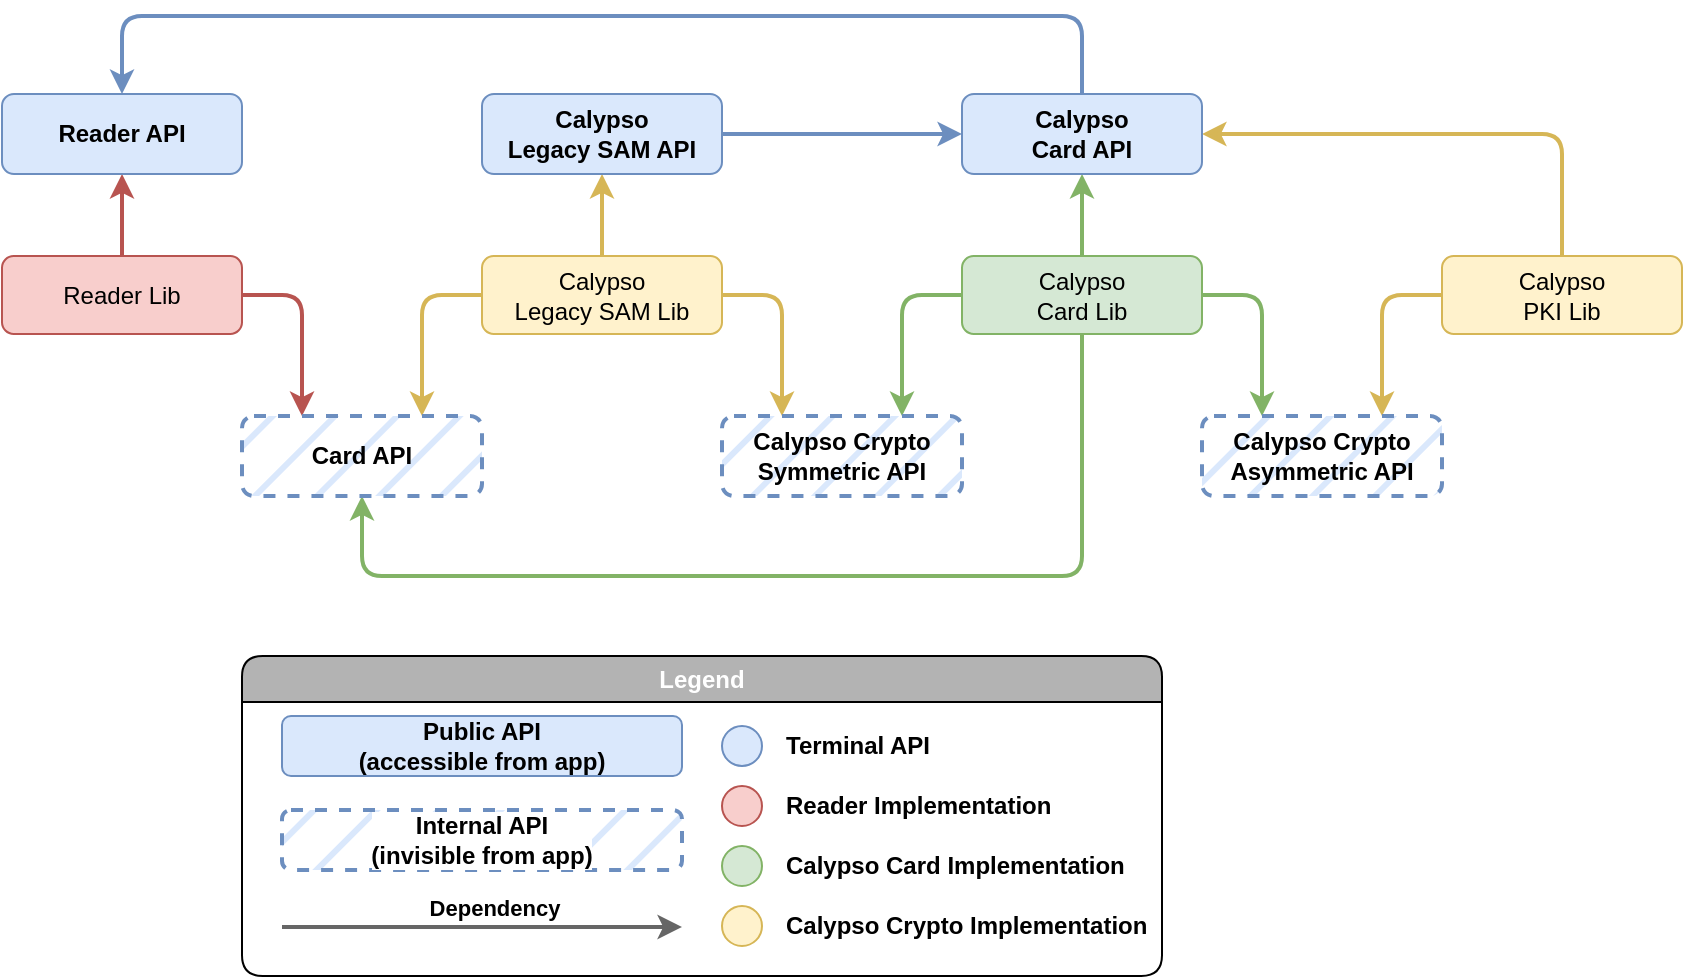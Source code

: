 <mxfile version="20.7.4" type="device"><diagram name="Page-1" id="Omj0vknhSG71udcdbrKI"><mxGraphModel dx="1038" dy="608" grid="1" gridSize="10" guides="1" tooltips="1" connect="1" arrows="1" fold="1" page="1" pageScale="1" pageWidth="827" pageHeight="1169" math="0" shadow="0"><root><mxCell id="TUVNr2GFYtyhHTvrbZxK-0"/><mxCell id="TUVNr2GFYtyhHTvrbZxK-1" parent="TUVNr2GFYtyhHTvrbZxK-0"/><mxCell id="TUVNr2GFYtyhHTvrbZxK-19" style="edgeStyle=orthogonalEdgeStyle;orthogonalLoop=1;jettySize=auto;html=1;entryX=0.25;entryY=0;entryDx=0;entryDy=0;fillColor=#f8cecc;strokeColor=#b85450;strokeWidth=2;exitX=1;exitY=0.5;exitDx=0;exitDy=0;" parent="TUVNr2GFYtyhHTvrbZxK-1" source="TUVNr2GFYtyhHTvrbZxK-15" target="TUVNr2GFYtyhHTvrbZxK-11" edge="1"><mxGeometry relative="1" as="geometry"/></mxCell><mxCell id="TUVNr2GFYtyhHTvrbZxK-20" style="edgeStyle=orthogonalEdgeStyle;orthogonalLoop=1;jettySize=auto;html=1;entryX=0.5;entryY=1;entryDx=0;entryDy=0;exitX=0.5;exitY=1;exitDx=0;exitDy=0;fillColor=#d5e8d4;strokeColor=#82b366;strokeWidth=2;" parent="TUVNr2GFYtyhHTvrbZxK-1" source="TUVNr2GFYtyhHTvrbZxK-16" target="TUVNr2GFYtyhHTvrbZxK-11" edge="1"><mxGeometry relative="1" as="geometry"><Array as="points"><mxPoint x="540" y="440"/><mxPoint x="180" y="440"/></Array></mxGeometry></mxCell><mxCell id="TUVNr2GFYtyhHTvrbZxK-21" style="edgeStyle=orthogonalEdgeStyle;rounded=0;orthogonalLoop=1;jettySize=auto;html=1;entryX=0.5;entryY=1;entryDx=0;entryDy=0;exitX=0.5;exitY=0;exitDx=0;exitDy=0;fillColor=#f8cecc;strokeColor=#b85450;strokeWidth=2;" parent="TUVNr2GFYtyhHTvrbZxK-1" source="TUVNr2GFYtyhHTvrbZxK-15" target="TUVNr2GFYtyhHTvrbZxK-3" edge="1"><mxGeometry relative="1" as="geometry"/></mxCell><mxCell id="TUVNr2GFYtyhHTvrbZxK-22" style="edgeStyle=orthogonalEdgeStyle;rounded=1;orthogonalLoop=1;jettySize=auto;html=1;entryX=0.5;entryY=1;entryDx=0;entryDy=0;fillColor=#d5e8d4;strokeColor=#82b366;strokeWidth=2;" parent="TUVNr2GFYtyhHTvrbZxK-1" source="TUVNr2GFYtyhHTvrbZxK-16" target="TUVNr2GFYtyhHTvrbZxK-7" edge="1"><mxGeometry relative="1" as="geometry"/></mxCell><mxCell id="TUVNr2GFYtyhHTvrbZxK-23" style="edgeStyle=orthogonalEdgeStyle;rounded=1;orthogonalLoop=1;jettySize=auto;html=1;entryX=0.5;entryY=1;entryDx=0;entryDy=0;fillColor=#fff2cc;strokeColor=#d6b656;strokeWidth=2;exitX=0.5;exitY=0;exitDx=0;exitDy=0;" parent="TUVNr2GFYtyhHTvrbZxK-1" source="TUVNr2GFYtyhHTvrbZxK-17" target="TUVNr2GFYtyhHTvrbZxK-5" edge="1"><mxGeometry relative="1" as="geometry"><mxPoint x="57" y="271" as="sourcePoint"/><mxPoint x="-26" y="190" as="targetPoint"/></mxGeometry></mxCell><mxCell id="TUVNr2GFYtyhHTvrbZxK-24" style="edgeStyle=orthogonalEdgeStyle;rounded=1;orthogonalLoop=1;jettySize=auto;html=1;entryX=0.25;entryY=0;entryDx=0;entryDy=0;fillColor=#fff2cc;strokeColor=#d6b656;strokeWidth=2;exitX=1;exitY=0.5;exitDx=0;exitDy=0;" parent="TUVNr2GFYtyhHTvrbZxK-1" source="TUVNr2GFYtyhHTvrbZxK-17" target="TUVNr2GFYtyhHTvrbZxK-13" edge="1"><mxGeometry relative="1" as="geometry"><mxPoint x="221" y="271" as="sourcePoint"/><mxPoint x="137" y="190" as="targetPoint"/></mxGeometry></mxCell><mxCell id="TUVNr2GFYtyhHTvrbZxK-25" style="edgeStyle=orthogonalEdgeStyle;orthogonalLoop=1;jettySize=auto;html=1;entryX=0.75;entryY=0;entryDx=0;entryDy=0;exitX=0;exitY=0.5;exitDx=0;exitDy=0;fillColor=#d5e8d4;strokeColor=#82b366;strokeWidth=2;" parent="TUVNr2GFYtyhHTvrbZxK-1" source="TUVNr2GFYtyhHTvrbZxK-16" target="TUVNr2GFYtyhHTvrbZxK-13" edge="1"><mxGeometry relative="1" as="geometry"><mxPoint x="3" y="331" as="sourcePoint"/><mxPoint x="490" y="380" as="targetPoint"/></mxGeometry></mxCell><mxCell id="TUVNr2GFYtyhHTvrbZxK-26" style="edgeStyle=orthogonalEdgeStyle;rounded=1;orthogonalLoop=1;jettySize=auto;html=1;entryX=1;entryY=0.5;entryDx=0;entryDy=0;fillColor=#fff2cc;strokeColor=#d6b656;strokeWidth=2;exitX=0.5;exitY=0;exitDx=0;exitDy=0;" parent="TUVNr2GFYtyhHTvrbZxK-1" source="TUVNr2GFYtyhHTvrbZxK-18" target="TUVNr2GFYtyhHTvrbZxK-7" edge="1"><mxGeometry relative="1" as="geometry"><mxPoint x="381" y="271" as="sourcePoint"/><mxPoint x="780" y="239" as="targetPoint"/></mxGeometry></mxCell><mxCell id="TUVNr2GFYtyhHTvrbZxK-27" style="edgeStyle=orthogonalEdgeStyle;rounded=1;orthogonalLoop=1;jettySize=auto;html=1;entryX=0.75;entryY=0;entryDx=0;entryDy=0;fillColor=#fff2cc;strokeColor=#d6b656;strokeWidth=2;exitX=0;exitY=0.5;exitDx=0;exitDy=0;" parent="TUVNr2GFYtyhHTvrbZxK-1" source="TUVNr2GFYtyhHTvrbZxK-18" target="TUVNr2GFYtyhHTvrbZxK-12" edge="1"><mxGeometry relative="1" as="geometry"><mxPoint x="381" y="331" as="sourcePoint"/><mxPoint x="750" y="380" as="targetPoint"/></mxGeometry></mxCell><mxCell id="TUVNr2GFYtyhHTvrbZxK-28" style="edgeStyle=orthogonalEdgeStyle;orthogonalLoop=1;jettySize=auto;html=1;entryX=0.25;entryY=0;entryDx=0;entryDy=0;exitX=1;exitY=0.5;exitDx=0;exitDy=0;fillColor=#d5e8d4;strokeColor=#82b366;strokeWidth=2;jumpStyle=arc;" parent="TUVNr2GFYtyhHTvrbZxK-1" source="TUVNr2GFYtyhHTvrbZxK-16" target="TUVNr2GFYtyhHTvrbZxK-12" edge="1"><mxGeometry relative="1" as="geometry"><mxPoint x="43" y="450" as="sourcePoint"/><mxPoint x="87" y="559" as="targetPoint"/></mxGeometry></mxCell><mxCell id="TUVNr2GFYtyhHTvrbZxK-29" style="edgeStyle=orthogonalEdgeStyle;rounded=1;orthogonalLoop=1;jettySize=auto;html=1;entryX=0.75;entryY=0;entryDx=0;entryDy=0;fillColor=#fff2cc;strokeColor=#d6b656;strokeWidth=2;exitX=0;exitY=0.5;exitDx=0;exitDy=0;jumpStyle=arc;" parent="TUVNr2GFYtyhHTvrbZxK-1" source="TUVNr2GFYtyhHTvrbZxK-17" target="TUVNr2GFYtyhHTvrbZxK-11" edge="1"><mxGeometry relative="1" as="geometry"><mxPoint x="-230" y="530" as="sourcePoint"/><mxPoint x="-230" y="689" as="targetPoint"/></mxGeometry></mxCell><mxCell id="TUVNr2GFYtyhHTvrbZxK-3" value="Reader API" style="rounded=1;whiteSpace=wrap;html=1;fillColor=#dae8fc;strokeColor=#6c8ebf;fontStyle=1" parent="TUVNr2GFYtyhHTvrbZxK-1" vertex="1"><mxGeometry y="199" width="120" height="40" as="geometry"/></mxCell><mxCell id="TUVNr2GFYtyhHTvrbZxK-7" value="Calypso&lt;br&gt;Card API" style="rounded=1;whiteSpace=wrap;html=1;fillColor=#dae8fc;strokeColor=#6c8ebf;fontStyle=1" parent="TUVNr2GFYtyhHTvrbZxK-1" vertex="1"><mxGeometry x="480" y="199" width="120" height="40" as="geometry"/></mxCell><mxCell id="TUVNr2GFYtyhHTvrbZxK-5" value="Calypso&lt;br&gt;Legacy SAM API" style="rounded=1;whiteSpace=wrap;html=1;fillColor=#dae8fc;strokeColor=#6c8ebf;fontStyle=1" parent="TUVNr2GFYtyhHTvrbZxK-1" vertex="1"><mxGeometry x="240" y="199" width="120" height="40" as="geometry"/></mxCell><mxCell id="TUVNr2GFYtyhHTvrbZxK-15" value="Reader Lib" style="rounded=1;whiteSpace=wrap;html=1;fillColor=#f8cecc;strokeColor=#b85450;" parent="TUVNr2GFYtyhHTvrbZxK-1" vertex="1"><mxGeometry y="280" width="120" height="39" as="geometry"/></mxCell><mxCell id="TUVNr2GFYtyhHTvrbZxK-16" value="Calypso&lt;br&gt;Card Lib" style="rounded=1;whiteSpace=wrap;html=1;fillColor=#d5e8d4;strokeColor=#82b366;" parent="TUVNr2GFYtyhHTvrbZxK-1" vertex="1"><mxGeometry x="480" y="280" width="120" height="39" as="geometry"/></mxCell><mxCell id="TUVNr2GFYtyhHTvrbZxK-17" value="Calypso&lt;br&gt;Legacy SAM Lib" style="rounded=1;whiteSpace=wrap;html=1;fillColor=#fff2cc;strokeColor=#d6b656;" parent="TUVNr2GFYtyhHTvrbZxK-1" vertex="1"><mxGeometry x="240" y="280" width="120" height="39" as="geometry"/></mxCell><mxCell id="TUVNr2GFYtyhHTvrbZxK-18" value="Calypso&lt;br&gt;PKI Lib" style="rounded=1;whiteSpace=wrap;html=1;fillColor=#fff2cc;strokeColor=#d6b656;" parent="TUVNr2GFYtyhHTvrbZxK-1" vertex="1"><mxGeometry x="720" y="280" width="120" height="39" as="geometry"/></mxCell><mxCell id="TUVNr2GFYtyhHTvrbZxK-11" value="Card API" style="rounded=1;whiteSpace=wrap;html=1;fillColor=#dae8fc;strokeColor=#6c8ebf;fontStyle=1;dashed=1;strokeWidth=2;fillStyle=hatch;" parent="TUVNr2GFYtyhHTvrbZxK-1" vertex="1"><mxGeometry x="120" y="360" width="120" height="40" as="geometry"/></mxCell><mxCell id="TUVNr2GFYtyhHTvrbZxK-13" value="Calypso Crypto Symmetric API" style="rounded=1;whiteSpace=wrap;html=1;fillColor=#dae8fc;strokeColor=#6c8ebf;fontStyle=1;dashed=1;strokeWidth=2;fillStyle=hatch;" parent="TUVNr2GFYtyhHTvrbZxK-1" vertex="1"><mxGeometry x="360" y="360" width="120" height="40" as="geometry"/></mxCell><mxCell id="TUVNr2GFYtyhHTvrbZxK-12" value="Calypso Crypto Asymmetric API" style="rounded=1;whiteSpace=wrap;html=1;fillColor=#dae8fc;strokeColor=#6c8ebf;fontStyle=1;dashed=1;strokeWidth=2;fillStyle=hatch;" parent="TUVNr2GFYtyhHTvrbZxK-1" vertex="1"><mxGeometry x="600" y="360" width="120" height="40" as="geometry"/></mxCell><mxCell id="TUVNr2GFYtyhHTvrbZxK-6" style="edgeStyle=orthogonalEdgeStyle;orthogonalLoop=1;jettySize=auto;html=1;entryX=0.5;entryY=0;entryDx=0;entryDy=0;fillColor=#dae8fc;strokeColor=#6c8ebf;strokeWidth=2;exitX=0.5;exitY=0;exitDx=0;exitDy=0;" parent="TUVNr2GFYtyhHTvrbZxK-1" source="TUVNr2GFYtyhHTvrbZxK-7" target="TUVNr2GFYtyhHTvrbZxK-3" edge="1"><mxGeometry relative="1" as="geometry"><Array as="points"><mxPoint x="540" y="160"/><mxPoint x="60" y="160"/></Array></mxGeometry></mxCell><mxCell id="TUVNr2GFYtyhHTvrbZxK-4" style="edgeStyle=orthogonalEdgeStyle;rounded=1;orthogonalLoop=1;jettySize=auto;html=1;exitX=1;exitY=0.5;exitDx=0;exitDy=0;entryX=0;entryY=0.5;entryDx=0;entryDy=0;fillColor=#dae8fc;strokeColor=#6c8ebf;strokeWidth=2;" parent="TUVNr2GFYtyhHTvrbZxK-1" source="TUVNr2GFYtyhHTvrbZxK-5" target="TUVNr2GFYtyhHTvrbZxK-7" edge="1"><mxGeometry relative="1" as="geometry"/></mxCell><mxCell id="XaHZEPNORDdD4eI5dQaz-0" value="Legend" style="swimlane;whiteSpace=wrap;html=1;shadow=0;glass=0;labelBackgroundColor=#B3B3B3;fillStyle=auto;strokeWidth=1;fillColor=#B3B3B3;gradientColor=none;rounded=1;swimlaneFillColor=none;swimlaneLine=1;fontColor=#FFFFFF;" parent="TUVNr2GFYtyhHTvrbZxK-1" vertex="1"><mxGeometry x="120" y="480" width="460" height="160" as="geometry"><mxRectangle x="40" y="680" width="80" height="30" as="alternateBounds"/></mxGeometry></mxCell><mxCell id="XaHZEPNORDdD4eI5dQaz-1" value="" style="endArrow=classic;html=1;strokeWidth=2;curved=1;strokeColor=#666666;" parent="XaHZEPNORDdD4eI5dQaz-0" edge="1"><mxGeometry width="50" height="50" relative="1" as="geometry"><mxPoint x="20" y="135.5" as="sourcePoint"/><mxPoint x="220" y="135.5" as="targetPoint"/></mxGeometry></mxCell><mxCell id="XaHZEPNORDdD4eI5dQaz-2" value="&amp;nbsp;Dependency&amp;nbsp;" style="edgeLabel;html=1;align=center;verticalAlign=middle;resizable=0;points=[];fontStyle=1" parent="XaHZEPNORDdD4eI5dQaz-1" vertex="1" connectable="0"><mxGeometry x="-0.095" y="1" relative="1" as="geometry"><mxPoint x="15" y="-9" as="offset"/></mxGeometry></mxCell><mxCell id="XaHZEPNORDdD4eI5dQaz-3" value="Public API&lt;br&gt;(accessible from app)" style="rounded=1;whiteSpace=wrap;html=1;fillColor=#dae8fc;strokeColor=#6c8ebf;fontStyle=1;strokeWidth=1;fillStyle=auto;labelBackgroundColor=none;" parent="XaHZEPNORDdD4eI5dQaz-0" vertex="1"><mxGeometry x="20" y="30" width="200" height="30" as="geometry"/></mxCell><mxCell id="XaHZEPNORDdD4eI5dQaz-4" value="Internal API&lt;br&gt;(invisible from app)" style="rounded=1;whiteSpace=wrap;html=1;fillColor=#dae8fc;strokeColor=#6c8ebf;fontStyle=1;strokeWidth=2;fillStyle=hatch;dashed=1;labelBackgroundColor=default;" parent="XaHZEPNORDdD4eI5dQaz-0" vertex="1"><mxGeometry x="20" y="77" width="200" height="30" as="geometry"/></mxCell><mxCell id="XaHZEPNORDdD4eI5dQaz-5" value="" style="ellipse;whiteSpace=wrap;html=1;aspect=fixed;fillColor=#dae8fc;strokeColor=#6c8ebf;strokeWidth=1;" parent="XaHZEPNORDdD4eI5dQaz-0" vertex="1"><mxGeometry x="240" y="35" width="20" height="20" as="geometry"/></mxCell><mxCell id="XaHZEPNORDdD4eI5dQaz-6" value="Terminal API" style="text;html=1;strokeColor=none;fillColor=none;align=left;verticalAlign=middle;whiteSpace=wrap;rounded=0;strokeWidth=1;fontStyle=1" parent="XaHZEPNORDdD4eI5dQaz-0" vertex="1"><mxGeometry x="270" y="30" width="180" height="30" as="geometry"/></mxCell><mxCell id="XaHZEPNORDdD4eI5dQaz-7" value="" style="ellipse;whiteSpace=wrap;html=1;aspect=fixed;fillColor=#f8cecc;strokeColor=#b85450;strokeWidth=1;" parent="XaHZEPNORDdD4eI5dQaz-0" vertex="1"><mxGeometry x="240" y="65" width="20" height="20" as="geometry"/></mxCell><mxCell id="XaHZEPNORDdD4eI5dQaz-8" value="Reader Implementation" style="text;html=1;strokeColor=none;fillColor=none;align=left;verticalAlign=middle;whiteSpace=wrap;rounded=0;strokeWidth=1;fontStyle=1" parent="XaHZEPNORDdD4eI5dQaz-0" vertex="1"><mxGeometry x="270" y="60" width="180" height="30" as="geometry"/></mxCell><mxCell id="XaHZEPNORDdD4eI5dQaz-9" value="" style="ellipse;whiteSpace=wrap;html=1;aspect=fixed;fillColor=#d5e8d4;strokeColor=#82b366;strokeWidth=1;" parent="XaHZEPNORDdD4eI5dQaz-0" vertex="1"><mxGeometry x="240" y="95" width="20" height="20" as="geometry"/></mxCell><mxCell id="XaHZEPNORDdD4eI5dQaz-10" value="Calypso Card Implementation" style="text;html=1;strokeColor=none;fillColor=none;align=left;verticalAlign=middle;whiteSpace=wrap;rounded=0;strokeWidth=1;fontStyle=1" parent="XaHZEPNORDdD4eI5dQaz-0" vertex="1"><mxGeometry x="270" y="90" width="180" height="30" as="geometry"/></mxCell><mxCell id="XaHZEPNORDdD4eI5dQaz-11" value="" style="ellipse;whiteSpace=wrap;html=1;aspect=fixed;fillColor=#fff2cc;strokeColor=#d6b656;strokeWidth=1;" parent="XaHZEPNORDdD4eI5dQaz-0" vertex="1"><mxGeometry x="240" y="125" width="20" height="20" as="geometry"/></mxCell><mxCell id="XaHZEPNORDdD4eI5dQaz-12" value="Calypso Crypto Implementation" style="text;html=1;strokeColor=none;fillColor=none;align=left;verticalAlign=middle;whiteSpace=wrap;rounded=0;strokeWidth=1;fontStyle=1" parent="XaHZEPNORDdD4eI5dQaz-0" vertex="1"><mxGeometry x="270" y="120" width="190" height="30" as="geometry"/></mxCell></root></mxGraphModel></diagram></mxfile>